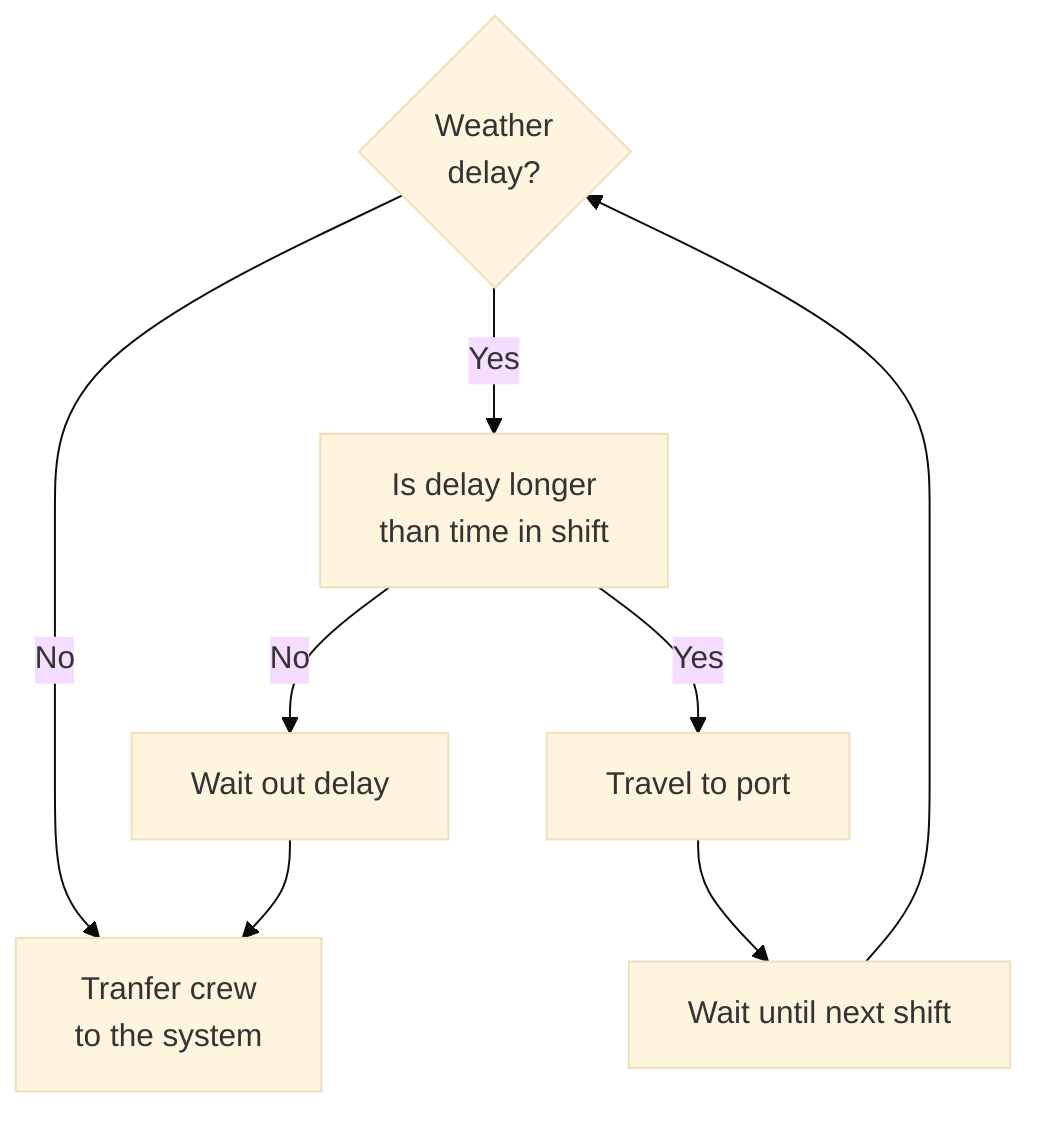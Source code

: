 %%{init: {'theme':'base'}}%%
flowchart TD
    c1{Weather\ndelay?}
    c2[Is delay longer\nthan time in shift]
    c3[Travel to port]
    c4[Wait until next shift]
    c5[Wait out delay]
    c6[Tranfer crew\nto the system]

    c1-->|No| c6
    c2-->|Yes| c3-->c4-->c1
    c1-->|Yes| c2-->|No| c5-->c6

    %% mmdc -i crew_transfer.mmd -o crew_transfer.svg
    %% then manually change all instances of <br> to <br/>
    %% mmdc -i crew_transfer.mmd -o crew_transfer.png -w 2400 -b transparent